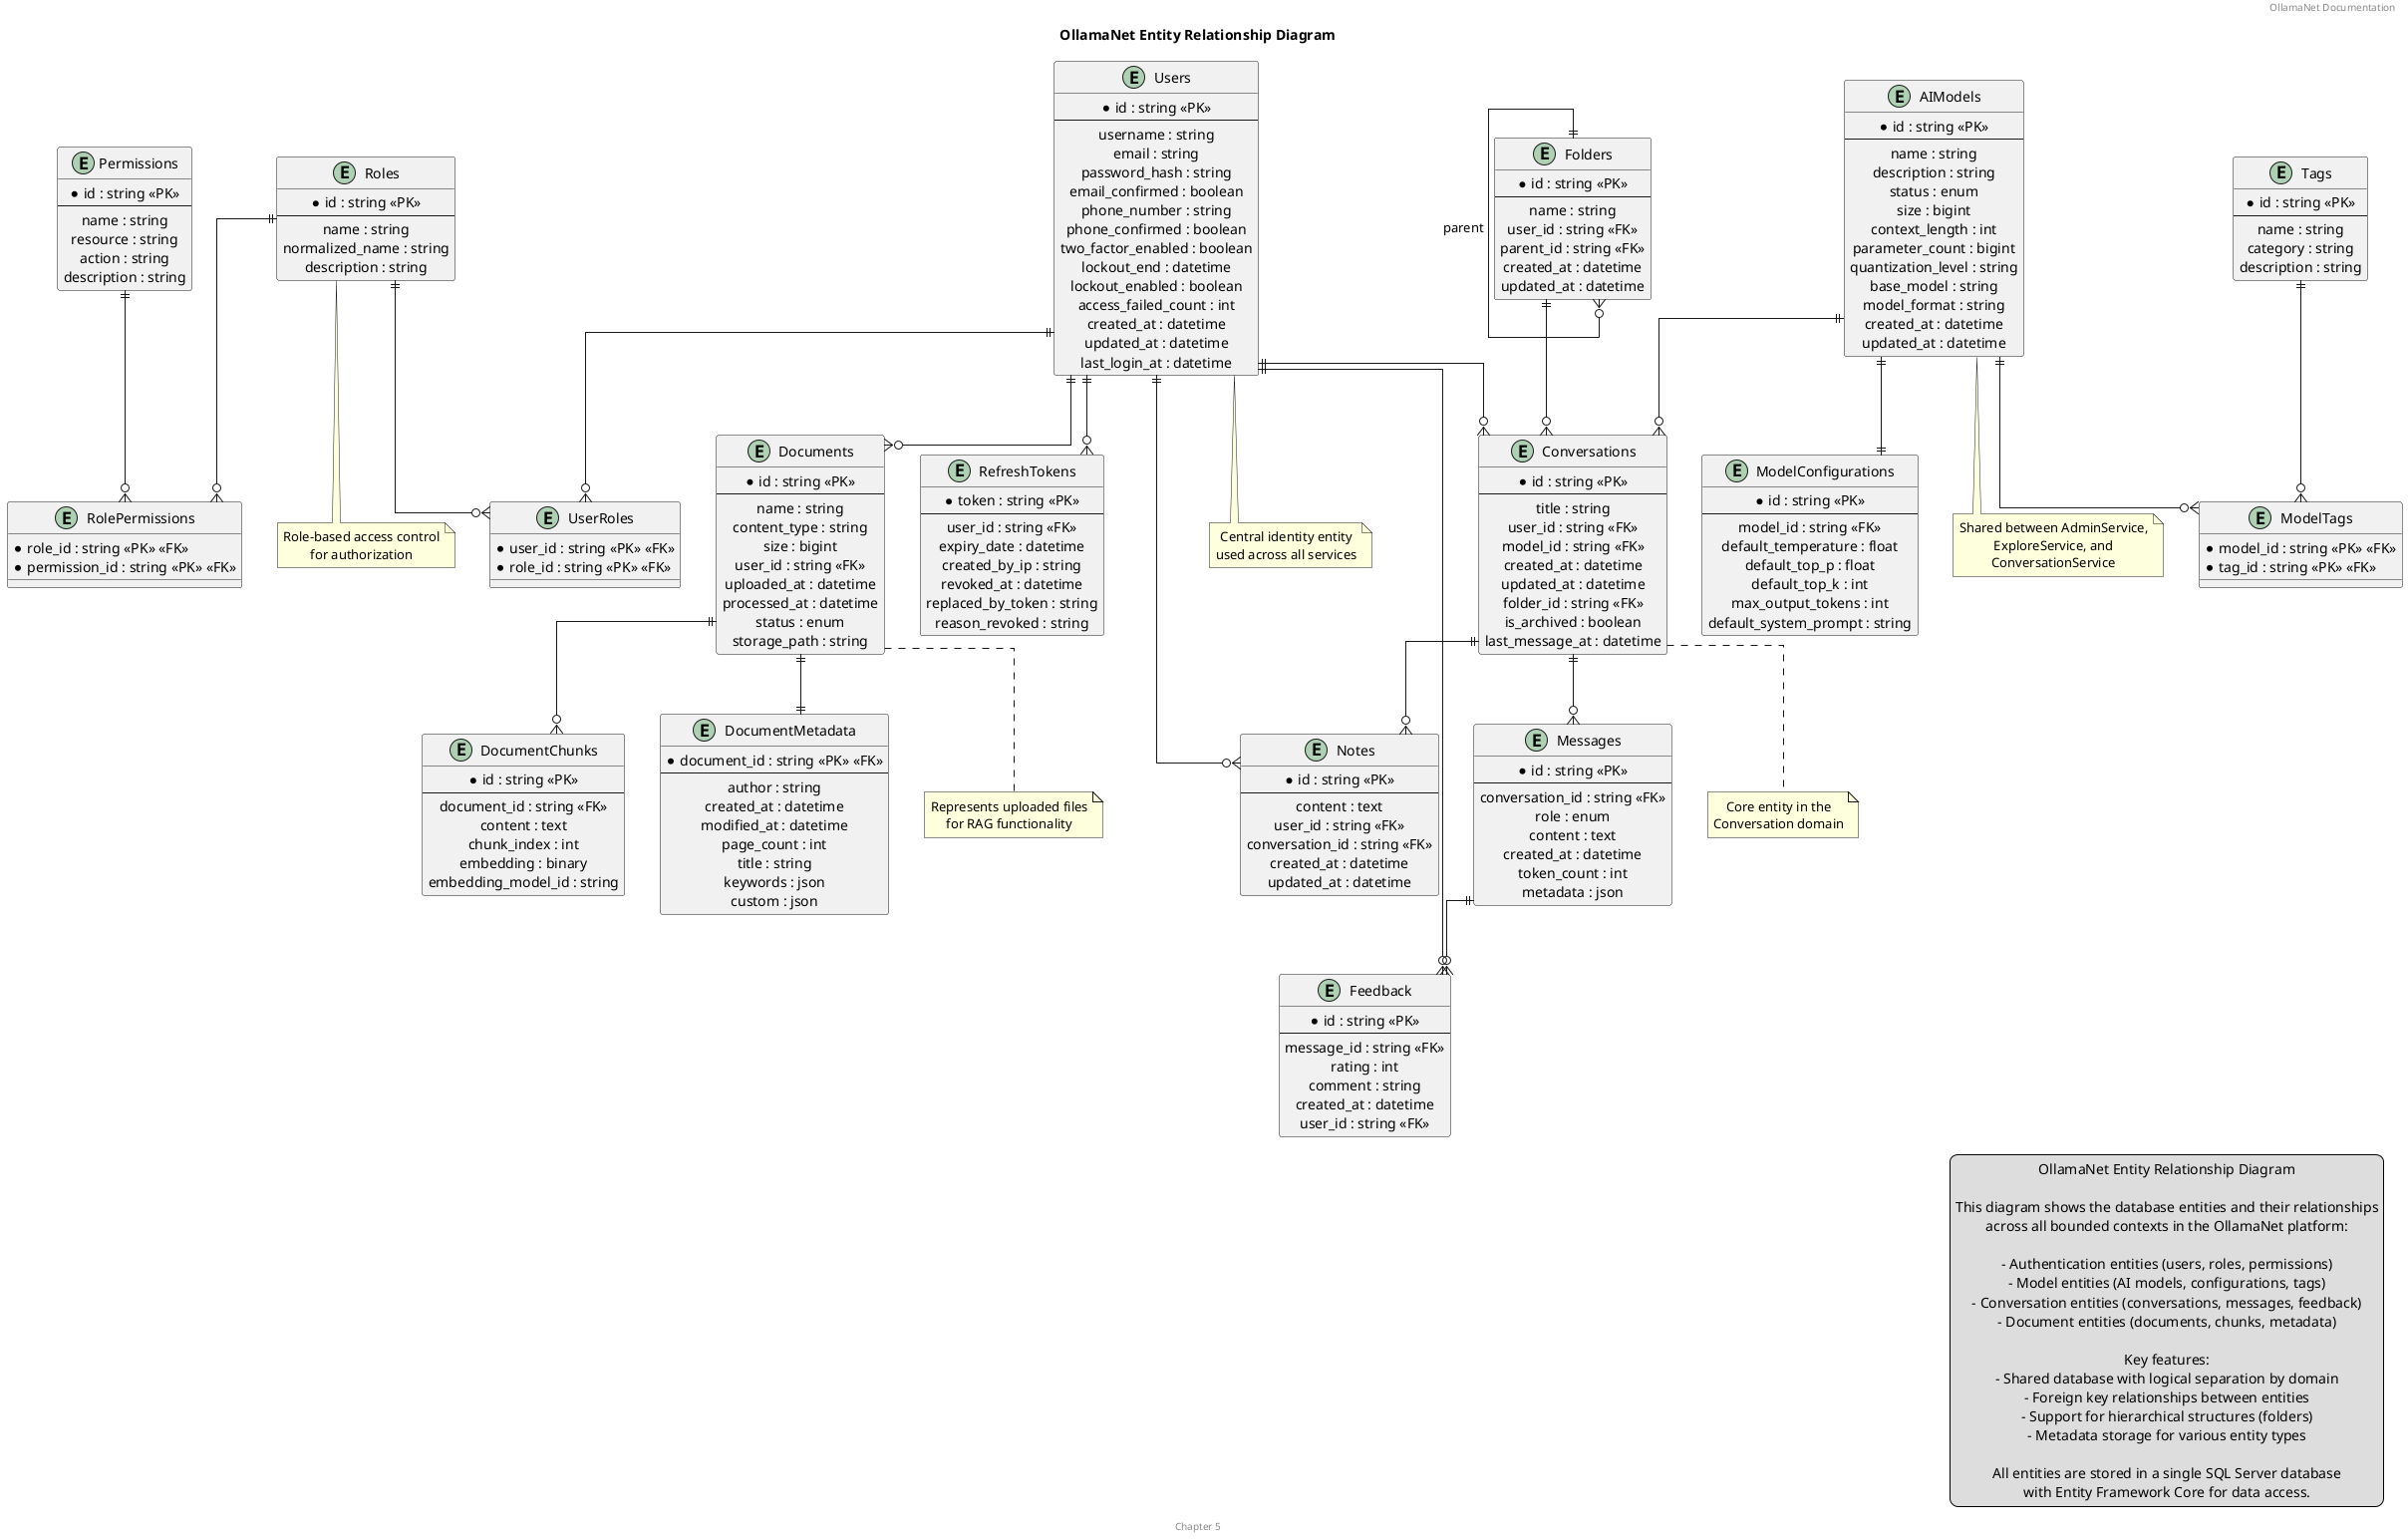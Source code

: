 @startuml entity_relationship

title OllamaNet Entity Relationship Diagram

header OllamaNet Documentation
footer Chapter 5

skinparam linetype ortho
skinparam defaultTextAlignment center

' Authentication entities
entity "Users" as users {
  *id : string <<PK>>
  --
  username : string
  email : string
  password_hash : string
  email_confirmed : boolean
  phone_number : string
  phone_confirmed : boolean
  two_factor_enabled : boolean
  lockout_end : datetime
  lockout_enabled : boolean
  access_failed_count : int
  created_at : datetime
  updated_at : datetime
  last_login_at : datetime
}

entity "Roles" as roles {
  *id : string <<PK>>
  --
  name : string
  normalized_name : string
  description : string
}

entity "UserRoles" as user_roles {
  *user_id : string <<PK>> <<FK>>
  *role_id : string <<PK>> <<FK>>
}

entity "Permissions" as permissions {
  *id : string <<PK>>
  --
  name : string
  resource : string
  action : string
  description : string
}

entity "RolePermissions" as role_permissions {
  *role_id : string <<PK>> <<FK>>
  *permission_id : string <<PK>> <<FK>>
}

entity "RefreshTokens" as refresh_tokens {
  *token : string <<PK>>
  --
  user_id : string <<FK>>
  expiry_date : datetime
  created_by_ip : string
  revoked_at : datetime
  replaced_by_token : string
  reason_revoked : string
}

' Model entities
entity "AIModels" as models {
  *id : string <<PK>>
  --
  name : string
  description : string
  status : enum
  size : bigint
  context_length : int
  parameter_count : bigint
  quantization_level : string
  base_model : string
  model_format : string
  created_at : datetime
  updated_at : datetime
}

entity "ModelConfigurations" as model_configs {
  *id : string <<PK>>
  --
  model_id : string <<FK>>
  default_temperature : float
  default_top_p : float
  default_top_k : int
  max_output_tokens : int
  default_system_prompt : string
}

entity "Tags" as tags {
  *id : string <<PK>>
  --
  name : string
  category : string
  description : string
}

entity "ModelTags" as model_tags {
  *model_id : string <<PK>> <<FK>>
  *tag_id : string <<PK>> <<FK>>
}

' Conversation entities
entity "Conversations" as conversations {
  *id : string <<PK>>
  --
  title : string
  user_id : string <<FK>>
  model_id : string <<FK>>
  created_at : datetime
  updated_at : datetime
  folder_id : string <<FK>>
  is_archived : boolean
  last_message_at : datetime
}

entity "Messages" as messages {
  *id : string <<PK>>
  --
  conversation_id : string <<FK>>
  role : enum
  content : text
  created_at : datetime
  token_count : int
  metadata : json
}

entity "Feedback" as feedback {
  *id : string <<PK>>
  --
  message_id : string <<FK>>
  rating : int
  comment : string
  created_at : datetime
  user_id : string <<FK>>
}

entity "Folders" as folders {
  *id : string <<PK>>
  --
  name : string
  user_id : string <<FK>>
  parent_id : string <<FK>>
  created_at : datetime
  updated_at : datetime
}

entity "Notes" as notes {
  *id : string <<PK>>
  --
  content : text
  user_id : string <<FK>>
  conversation_id : string <<FK>>
  created_at : datetime
  updated_at : datetime
}

' Document entities
entity "Documents" as documents {
  *id : string <<PK>>
  --
  name : string
  content_type : string
  size : bigint
  user_id : string <<FK>>
  uploaded_at : datetime
  processed_at : datetime
  status : enum
  storage_path : string
}

entity "DocumentChunks" as chunks {
  *id : string <<PK>>
  --
  document_id : string <<FK>>
  content : text
  chunk_index : int
  embedding : binary
  embedding_model_id : string
}

entity "DocumentMetadata" as doc_metadata {
  *document_id : string <<PK>> <<FK>>
  --
  author : string
  created_at : datetime
  modified_at : datetime
  page_count : int
  title : string
  keywords : json
  custom : json
}

' Relationships
users ||--o{ user_roles
roles ||--o{ user_roles
roles ||--o{ role_permissions
permissions ||--o{ role_permissions
users ||--o{ refresh_tokens

models ||--|| model_configs
models ||--o{ model_tags
tags ||--o{ model_tags

users ||--o{ conversations
models ||--o{ conversations
folders ||--o{ conversations
folders ||--o{ folders : parent
conversations ||--o{ messages
messages ||--o{ feedback
users ||--o{ feedback
users ||--o{ notes
conversations ||--o{ notes

users ||--o{ documents
documents ||--|| doc_metadata
documents ||--o{ chunks

' Notes
note bottom of users
  Central identity entity
  used across all services
end note

note bottom of roles
  Role-based access control
  for authorization
end note

note bottom of models
  Shared between AdminService,
  ExploreService, and
  ConversationService
end note

note bottom of conversations
  Core entity in the
  Conversation domain
end note

note bottom of documents
  Represents uploaded files
  for RAG functionality
end note

legend right
  OllamaNet Entity Relationship Diagram
  
  This diagram shows the database entities and their relationships
  across all bounded contexts in the OllamaNet platform:
  
  - Authentication entities (users, roles, permissions)
  - Model entities (AI models, configurations, tags)
  - Conversation entities (conversations, messages, feedback)
  - Document entities (documents, chunks, metadata)
  
  Key features:
  - Shared database with logical separation by domain
  - Foreign key relationships between entities
  - Support for hierarchical structures (folders)
  - Metadata storage for various entity types
  
  All entities are stored in a single SQL Server database
  with Entity Framework Core for data access.
end legend

@enduml
